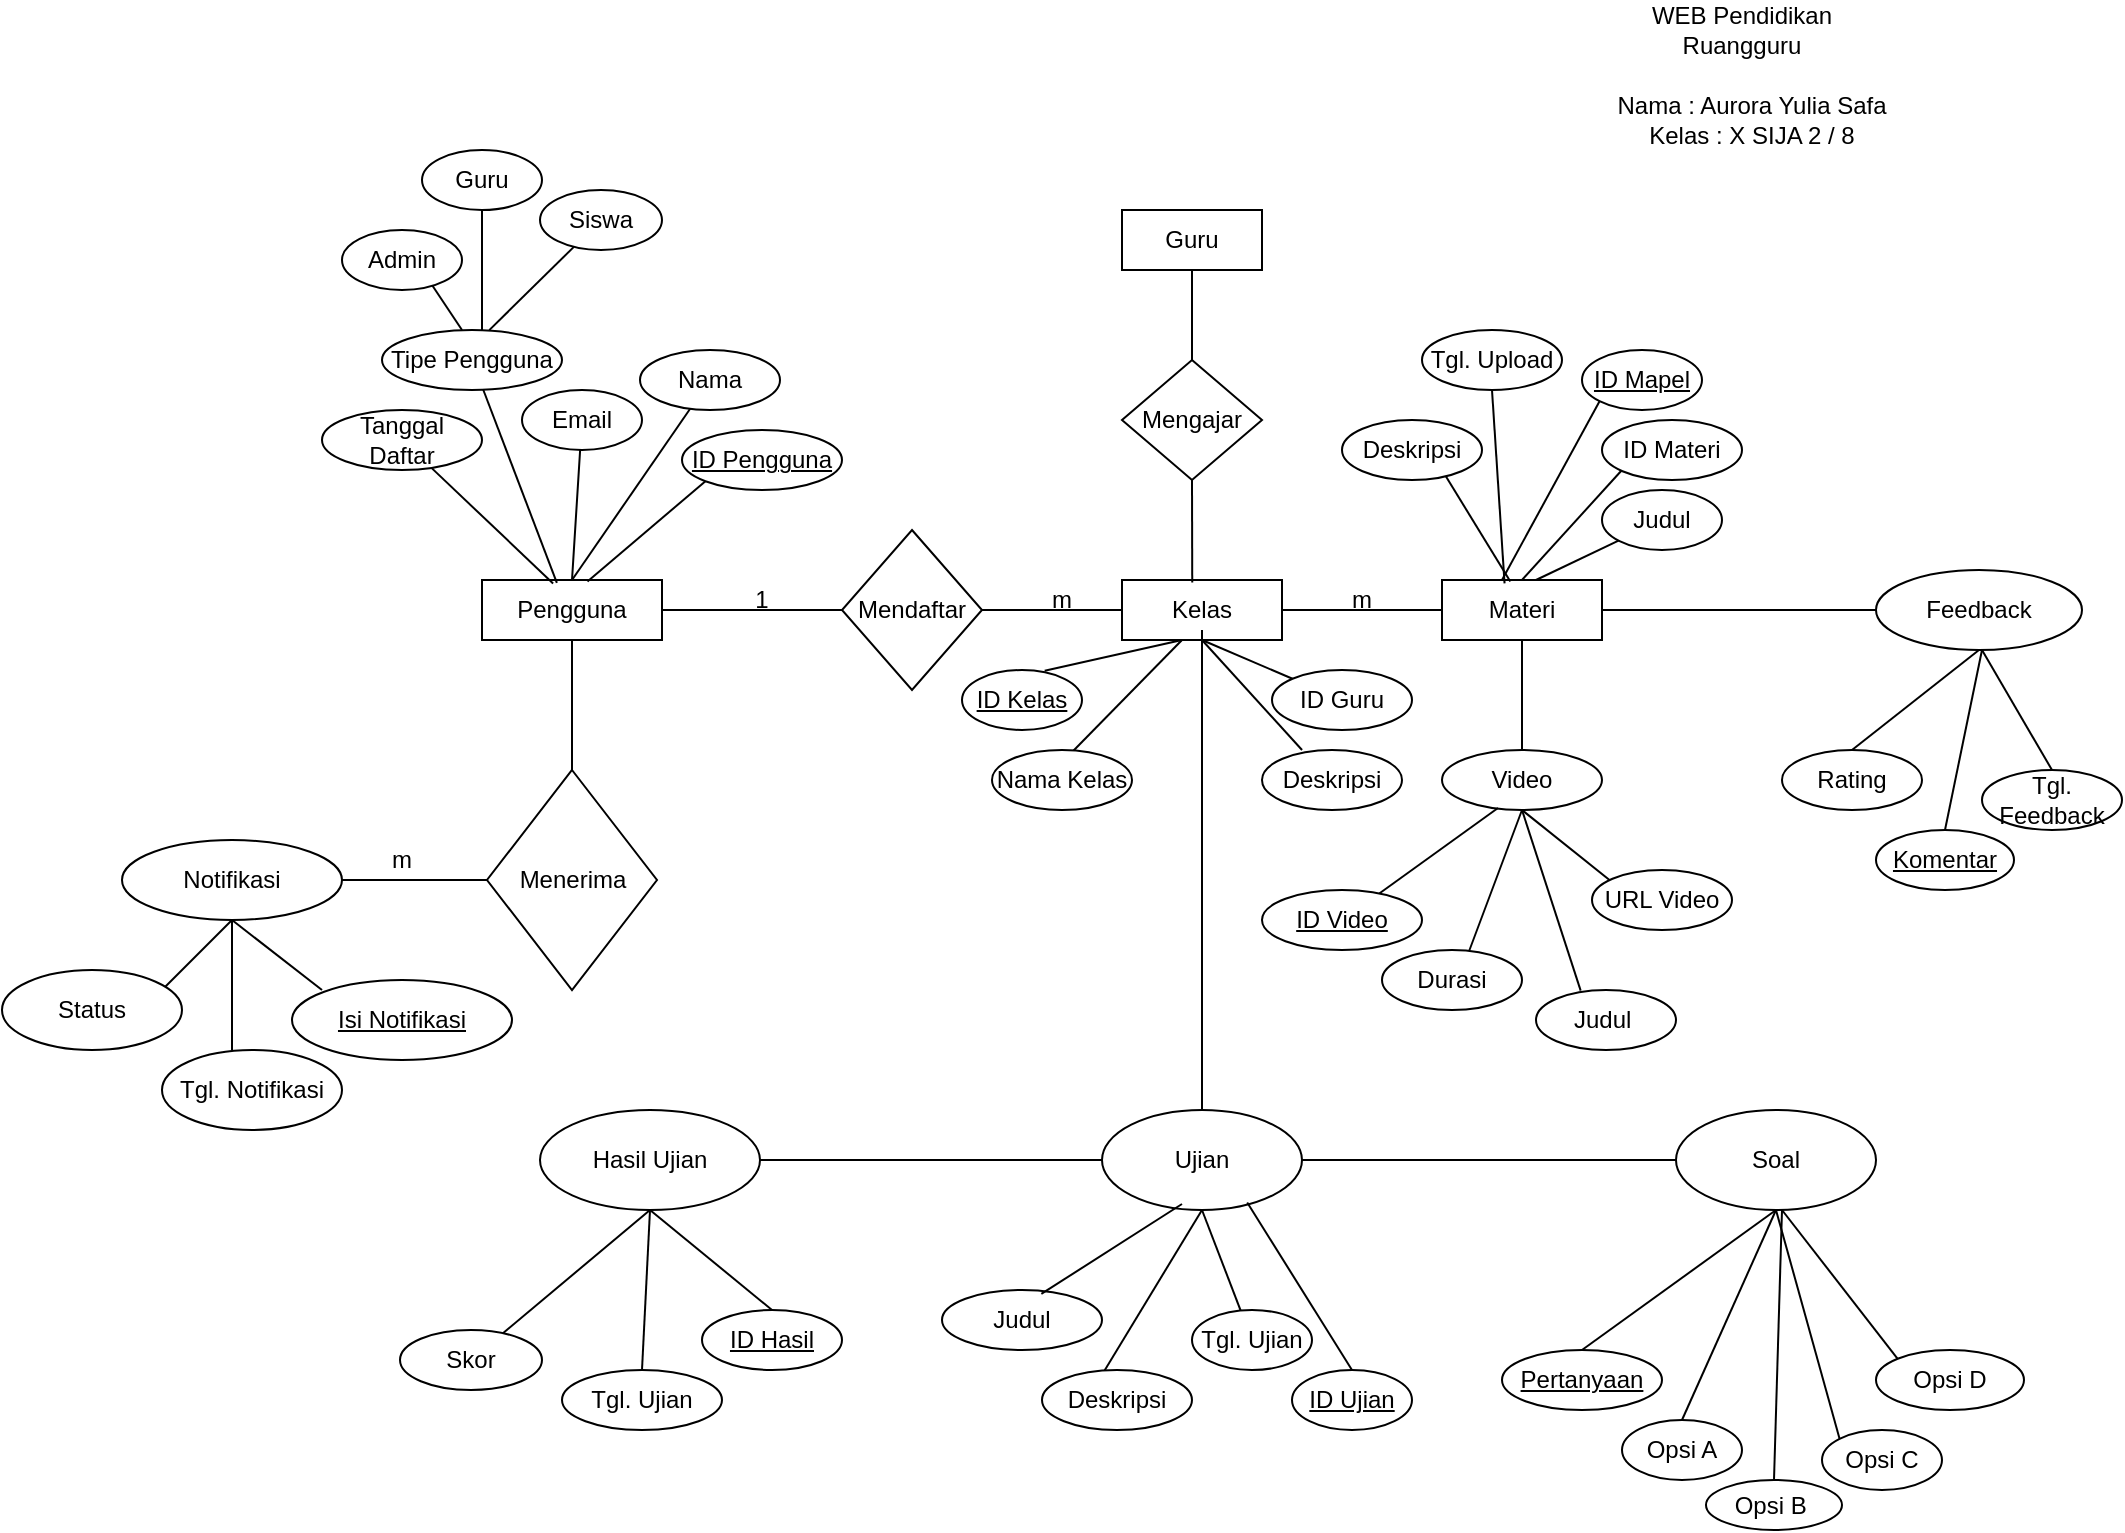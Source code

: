 <mxfile version="24.7.16">
  <diagram id="C5RBs43oDa-KdzZeNtuy" name="Page-1">
    <mxGraphModel dx="1710" dy="1927" grid="1" gridSize="10" guides="1" tooltips="1" connect="1" arrows="1" fold="1" page="1" pageScale="1" pageWidth="827" pageHeight="1169" math="0" shadow="0">
      <root>
        <mxCell id="WIyWlLk6GJQsqaUBKTNV-0" />
        <mxCell id="WIyWlLk6GJQsqaUBKTNV-1" parent="WIyWlLk6GJQsqaUBKTNV-0" />
        <mxCell id="vKs0wVmwzbP3PAjMGxUe-2" value="Pengguna" style="rounded=0;whiteSpace=wrap;html=1;" vertex="1" parent="WIyWlLk6GJQsqaUBKTNV-1">
          <mxGeometry x="300" y="135" width="90" height="30" as="geometry" />
        </mxCell>
        <mxCell id="vKs0wVmwzbP3PAjMGxUe-3" value="" style="endArrow=none;html=1;rounded=0;entryX=0;entryY=1;entryDx=0;entryDy=0;exitX=0.586;exitY=0.025;exitDx=0;exitDy=0;exitPerimeter=0;" edge="1" parent="WIyWlLk6GJQsqaUBKTNV-1" source="vKs0wVmwzbP3PAjMGxUe-2" target="vKs0wVmwzbP3PAjMGxUe-6">
          <mxGeometry width="50" height="50" relative="1" as="geometry">
            <mxPoint x="360" y="130" as="sourcePoint" />
            <mxPoint x="390" y="100" as="targetPoint" />
            <Array as="points" />
          </mxGeometry>
        </mxCell>
        <mxCell id="vKs0wVmwzbP3PAjMGxUe-4" value="" style="endArrow=none;html=1;rounded=0;exitX=0.5;exitY=0;exitDx=0;exitDy=0;" edge="1" parent="WIyWlLk6GJQsqaUBKTNV-1" source="vKs0wVmwzbP3PAjMGxUe-2" target="vKs0wVmwzbP3PAjMGxUe-5">
          <mxGeometry width="50" height="50" relative="1" as="geometry">
            <mxPoint x="350" y="130" as="sourcePoint" />
            <mxPoint x="350" y="90" as="targetPoint" />
          </mxGeometry>
        </mxCell>
        <mxCell id="vKs0wVmwzbP3PAjMGxUe-5" value="Nama" style="ellipse;whiteSpace=wrap;html=1;" vertex="1" parent="WIyWlLk6GJQsqaUBKTNV-1">
          <mxGeometry x="379" y="20" width="70" height="30" as="geometry" />
        </mxCell>
        <mxCell id="vKs0wVmwzbP3PAjMGxUe-6" value="&lt;u&gt;ID Pengguna&lt;/u&gt;" style="ellipse;whiteSpace=wrap;html=1;" vertex="1" parent="WIyWlLk6GJQsqaUBKTNV-1">
          <mxGeometry x="400" y="60" width="80" height="30" as="geometry" />
        </mxCell>
        <mxCell id="vKs0wVmwzbP3PAjMGxUe-7" value="" style="endArrow=none;html=1;rounded=0;exitX=0.5;exitY=0;exitDx=0;exitDy=0;" edge="1" parent="WIyWlLk6GJQsqaUBKTNV-1" source="vKs0wVmwzbP3PAjMGxUe-2" target="vKs0wVmwzbP3PAjMGxUe-8">
          <mxGeometry width="50" height="50" relative="1" as="geometry">
            <mxPoint x="320" y="90" as="sourcePoint" />
            <mxPoint x="340" y="130" as="targetPoint" />
          </mxGeometry>
        </mxCell>
        <mxCell id="vKs0wVmwzbP3PAjMGxUe-8" value="Email" style="ellipse;whiteSpace=wrap;html=1;" vertex="1" parent="WIyWlLk6GJQsqaUBKTNV-1">
          <mxGeometry x="320" y="40" width="60" height="30" as="geometry" />
        </mxCell>
        <mxCell id="vKs0wVmwzbP3PAjMGxUe-9" value="" style="endArrow=none;html=1;rounded=0;exitX=0.416;exitY=0.048;exitDx=0;exitDy=0;exitPerimeter=0;" edge="1" parent="WIyWlLk6GJQsqaUBKTNV-1" source="vKs0wVmwzbP3PAjMGxUe-2" target="vKs0wVmwzbP3PAjMGxUe-10">
          <mxGeometry width="50" height="50" relative="1" as="geometry">
            <mxPoint x="290" y="180" as="sourcePoint" />
            <mxPoint x="310" y="80" as="targetPoint" />
            <Array as="points" />
          </mxGeometry>
        </mxCell>
        <mxCell id="vKs0wVmwzbP3PAjMGxUe-10" value="Tipe Pengguna" style="ellipse;whiteSpace=wrap;html=1;" vertex="1" parent="WIyWlLk6GJQsqaUBKTNV-1">
          <mxGeometry x="250" y="10" width="90" height="30" as="geometry" />
        </mxCell>
        <mxCell id="vKs0wVmwzbP3PAjMGxUe-11" value="" style="endArrow=none;html=1;rounded=0;exitX=0.395;exitY=0.057;exitDx=0;exitDy=0;exitPerimeter=0;" edge="1" parent="WIyWlLk6GJQsqaUBKTNV-1" source="vKs0wVmwzbP3PAjMGxUe-2" target="vKs0wVmwzbP3PAjMGxUe-12">
          <mxGeometry width="50" height="50" relative="1" as="geometry">
            <mxPoint x="320" y="130" as="sourcePoint" />
            <mxPoint x="290" y="90" as="targetPoint" />
          </mxGeometry>
        </mxCell>
        <mxCell id="vKs0wVmwzbP3PAjMGxUe-12" value="Tanggal Daftar" style="ellipse;whiteSpace=wrap;html=1;" vertex="1" parent="WIyWlLk6GJQsqaUBKTNV-1">
          <mxGeometry x="220" y="50" width="80" height="30" as="geometry" />
        </mxCell>
        <mxCell id="vKs0wVmwzbP3PAjMGxUe-13" value="" style="endArrow=none;html=1;rounded=0;exitX=0.596;exitY=0.002;exitDx=0;exitDy=0;exitPerimeter=0;" edge="1" parent="WIyWlLk6GJQsqaUBKTNV-1" source="vKs0wVmwzbP3PAjMGxUe-10" target="vKs0wVmwzbP3PAjMGxUe-14">
          <mxGeometry width="50" height="50" relative="1" as="geometry">
            <mxPoint x="290" y="-10" as="sourcePoint" />
            <mxPoint x="330" y="-30" as="targetPoint" />
          </mxGeometry>
        </mxCell>
        <mxCell id="vKs0wVmwzbP3PAjMGxUe-14" value="Siswa" style="ellipse;whiteSpace=wrap;html=1;" vertex="1" parent="WIyWlLk6GJQsqaUBKTNV-1">
          <mxGeometry x="329" y="-60" width="61" height="30" as="geometry" />
        </mxCell>
        <mxCell id="vKs0wVmwzbP3PAjMGxUe-15" value="Guru" style="ellipse;whiteSpace=wrap;html=1;" vertex="1" parent="WIyWlLk6GJQsqaUBKTNV-1">
          <mxGeometry x="270" y="-80" width="60" height="30" as="geometry" />
        </mxCell>
        <mxCell id="vKs0wVmwzbP3PAjMGxUe-16" value="" style="endArrow=none;html=1;rounded=0;entryX=0.5;entryY=1;entryDx=0;entryDy=0;" edge="1" parent="WIyWlLk6GJQsqaUBKTNV-1" target="vKs0wVmwzbP3PAjMGxUe-15">
          <mxGeometry width="50" height="50" relative="1" as="geometry">
            <mxPoint x="300" y="10" as="sourcePoint" />
            <mxPoint x="290" y="-30" as="targetPoint" />
          </mxGeometry>
        </mxCell>
        <mxCell id="vKs0wVmwzbP3PAjMGxUe-18" value="" style="endArrow=none;html=1;rounded=0;" edge="1" parent="WIyWlLk6GJQsqaUBKTNV-1">
          <mxGeometry width="50" height="50" relative="1" as="geometry">
            <mxPoint x="290" y="10" as="sourcePoint" />
            <mxPoint x="270" y="-20" as="targetPoint" />
          </mxGeometry>
        </mxCell>
        <mxCell id="vKs0wVmwzbP3PAjMGxUe-19" value="Admin" style="ellipse;whiteSpace=wrap;html=1;" vertex="1" parent="WIyWlLk6GJQsqaUBKTNV-1">
          <mxGeometry x="230" y="-40" width="60" height="30" as="geometry" />
        </mxCell>
        <mxCell id="vKs0wVmwzbP3PAjMGxUe-20" value="" style="endArrow=none;html=1;rounded=0;" edge="1" parent="WIyWlLk6GJQsqaUBKTNV-1">
          <mxGeometry width="50" height="50" relative="1" as="geometry">
            <mxPoint x="390" y="150" as="sourcePoint" />
            <mxPoint x="480" y="150" as="targetPoint" />
          </mxGeometry>
        </mxCell>
        <mxCell id="vKs0wVmwzbP3PAjMGxUe-21" value="Mendaftar" style="rhombus;whiteSpace=wrap;html=1;" vertex="1" parent="WIyWlLk6GJQsqaUBKTNV-1">
          <mxGeometry x="480" y="110" width="70" height="80" as="geometry" />
        </mxCell>
        <mxCell id="vKs0wVmwzbP3PAjMGxUe-22" value="" style="endArrow=none;html=1;rounded=0;" edge="1" parent="WIyWlLk6GJQsqaUBKTNV-1">
          <mxGeometry width="50" height="50" relative="1" as="geometry">
            <mxPoint x="550" y="150" as="sourcePoint" />
            <mxPoint x="620" y="150" as="targetPoint" />
          </mxGeometry>
        </mxCell>
        <mxCell id="vKs0wVmwzbP3PAjMGxUe-23" value="Kelas" style="rounded=0;whiteSpace=wrap;html=1;" vertex="1" parent="WIyWlLk6GJQsqaUBKTNV-1">
          <mxGeometry x="620" y="135" width="80" height="30" as="geometry" />
        </mxCell>
        <mxCell id="vKs0wVmwzbP3PAjMGxUe-25" value="Guru" style="rounded=0;whiteSpace=wrap;html=1;" vertex="1" parent="WIyWlLk6GJQsqaUBKTNV-1">
          <mxGeometry x="620" y="-50" width="70" height="30" as="geometry" />
        </mxCell>
        <mxCell id="vKs0wVmwzbP3PAjMGxUe-27" value="Mengajar" style="rhombus;whiteSpace=wrap;html=1;" vertex="1" parent="WIyWlLk6GJQsqaUBKTNV-1">
          <mxGeometry x="620" y="25" width="70" height="60" as="geometry" />
        </mxCell>
        <mxCell id="vKs0wVmwzbP3PAjMGxUe-29" value="" style="endArrow=none;html=1;rounded=0;entryX=0.5;entryY=1;entryDx=0;entryDy=0;exitX=0.5;exitY=0;exitDx=0;exitDy=0;" edge="1" parent="WIyWlLk6GJQsqaUBKTNV-1" source="vKs0wVmwzbP3PAjMGxUe-27" target="vKs0wVmwzbP3PAjMGxUe-25">
          <mxGeometry width="50" height="50" relative="1" as="geometry">
            <mxPoint x="650" y="30" as="sourcePoint" />
            <mxPoint x="700" y="-20" as="targetPoint" />
          </mxGeometry>
        </mxCell>
        <mxCell id="vKs0wVmwzbP3PAjMGxUe-30" value="" style="endArrow=none;html=1;rounded=0;entryX=0.5;entryY=1;entryDx=0;entryDy=0;exitX=0.439;exitY=0.041;exitDx=0;exitDy=0;exitPerimeter=0;" edge="1" parent="WIyWlLk6GJQsqaUBKTNV-1" source="vKs0wVmwzbP3PAjMGxUe-23" target="vKs0wVmwzbP3PAjMGxUe-27">
          <mxGeometry width="50" height="50" relative="1" as="geometry">
            <mxPoint x="660" y="135" as="sourcePoint" />
            <mxPoint x="710" y="85" as="targetPoint" />
          </mxGeometry>
        </mxCell>
        <mxCell id="vKs0wVmwzbP3PAjMGxUe-31" value="" style="endArrow=none;html=1;rounded=0;entryX=0.689;entryY=0.011;entryDx=0;entryDy=0;entryPerimeter=0;" edge="1" parent="WIyWlLk6GJQsqaUBKTNV-1" target="vKs0wVmwzbP3PAjMGxUe-32">
          <mxGeometry width="50" height="50" relative="1" as="geometry">
            <mxPoint x="650" y="165" as="sourcePoint" />
            <mxPoint x="620" y="190" as="targetPoint" />
          </mxGeometry>
        </mxCell>
        <mxCell id="vKs0wVmwzbP3PAjMGxUe-32" value="&lt;u&gt;ID Kelas&lt;/u&gt;" style="ellipse;whiteSpace=wrap;html=1;" vertex="1" parent="WIyWlLk6GJQsqaUBKTNV-1">
          <mxGeometry x="540" y="180" width="60" height="30" as="geometry" />
        </mxCell>
        <mxCell id="vKs0wVmwzbP3PAjMGxUe-33" value="" style="endArrow=none;html=1;rounded=0;exitX=0.569;exitY=0.041;exitDx=0;exitDy=0;exitPerimeter=0;" edge="1" parent="WIyWlLk6GJQsqaUBKTNV-1" source="vKs0wVmwzbP3PAjMGxUe-34">
          <mxGeometry width="50" height="50" relative="1" as="geometry">
            <mxPoint x="630" y="210" as="sourcePoint" />
            <mxPoint x="650" y="165" as="targetPoint" />
          </mxGeometry>
        </mxCell>
        <mxCell id="vKs0wVmwzbP3PAjMGxUe-34" value="Nama Kelas" style="ellipse;whiteSpace=wrap;html=1;" vertex="1" parent="WIyWlLk6GJQsqaUBKTNV-1">
          <mxGeometry x="555" y="220" width="70" height="30" as="geometry" />
        </mxCell>
        <mxCell id="vKs0wVmwzbP3PAjMGxUe-35" value="" style="endArrow=none;html=1;rounded=0;exitX=0.286;exitY=0;exitDx=0;exitDy=0;exitPerimeter=0;" edge="1" parent="WIyWlLk6GJQsqaUBKTNV-1" source="vKs0wVmwzbP3PAjMGxUe-36">
          <mxGeometry width="50" height="50" relative="1" as="geometry">
            <mxPoint x="680" y="200" as="sourcePoint" />
            <mxPoint x="660" y="165" as="targetPoint" />
          </mxGeometry>
        </mxCell>
        <mxCell id="vKs0wVmwzbP3PAjMGxUe-36" value="Deskripsi" style="ellipse;whiteSpace=wrap;html=1;" vertex="1" parent="WIyWlLk6GJQsqaUBKTNV-1">
          <mxGeometry x="690" y="220" width="70" height="30" as="geometry" />
        </mxCell>
        <mxCell id="vKs0wVmwzbP3PAjMGxUe-37" value="" style="endArrow=none;html=1;rounded=0;exitX=0;exitY=0;exitDx=0;exitDy=0;" edge="1" parent="WIyWlLk6GJQsqaUBKTNV-1" source="vKs0wVmwzbP3PAjMGxUe-38">
          <mxGeometry width="50" height="50" relative="1" as="geometry">
            <mxPoint x="690" y="200" as="sourcePoint" />
            <mxPoint x="660" y="165" as="targetPoint" />
          </mxGeometry>
        </mxCell>
        <mxCell id="vKs0wVmwzbP3PAjMGxUe-38" value="ID Guru" style="ellipse;whiteSpace=wrap;html=1;" vertex="1" parent="WIyWlLk6GJQsqaUBKTNV-1">
          <mxGeometry x="695" y="180" width="70" height="30" as="geometry" />
        </mxCell>
        <mxCell id="vKs0wVmwzbP3PAjMGxUe-39" value="" style="endArrow=none;html=1;rounded=0;" edge="1" parent="WIyWlLk6GJQsqaUBKTNV-1">
          <mxGeometry width="50" height="50" relative="1" as="geometry">
            <mxPoint x="700" y="150" as="sourcePoint" />
            <mxPoint x="780" y="150" as="targetPoint" />
          </mxGeometry>
        </mxCell>
        <mxCell id="vKs0wVmwzbP3PAjMGxUe-40" value="Materi" style="rounded=0;whiteSpace=wrap;html=1;" vertex="1" parent="WIyWlLk6GJQsqaUBKTNV-1">
          <mxGeometry x="780" y="135" width="80" height="30" as="geometry" />
        </mxCell>
        <mxCell id="vKs0wVmwzbP3PAjMGxUe-41" value="" style="endArrow=none;html=1;rounded=0;" edge="1" parent="WIyWlLk6GJQsqaUBKTNV-1" target="vKs0wVmwzbP3PAjMGxUe-42">
          <mxGeometry width="50" height="50" relative="1" as="geometry">
            <mxPoint x="827" y="135" as="sourcePoint" />
            <mxPoint x="860" y="110" as="targetPoint" />
          </mxGeometry>
        </mxCell>
        <mxCell id="vKs0wVmwzbP3PAjMGxUe-42" value="Judul" style="ellipse;whiteSpace=wrap;html=1;" vertex="1" parent="WIyWlLk6GJQsqaUBKTNV-1">
          <mxGeometry x="860" y="90" width="60" height="30" as="geometry" />
        </mxCell>
        <mxCell id="vKs0wVmwzbP3PAjMGxUe-43" value="" style="endArrow=none;html=1;rounded=0;exitX=0.5;exitY=0;exitDx=0;exitDy=0;" edge="1" parent="WIyWlLk6GJQsqaUBKTNV-1" source="vKs0wVmwzbP3PAjMGxUe-40">
          <mxGeometry width="50" height="50" relative="1" as="geometry">
            <mxPoint x="830" y="130" as="sourcePoint" />
            <mxPoint x="870" y="80" as="targetPoint" />
            <Array as="points">
              <mxPoint x="870" y="80" />
            </Array>
          </mxGeometry>
        </mxCell>
        <mxCell id="vKs0wVmwzbP3PAjMGxUe-44" value="ID Materi" style="ellipse;whiteSpace=wrap;html=1;" vertex="1" parent="WIyWlLk6GJQsqaUBKTNV-1">
          <mxGeometry x="860" y="55" width="70" height="30" as="geometry" />
        </mxCell>
        <mxCell id="vKs0wVmwzbP3PAjMGxUe-45" value="" style="endArrow=none;html=1;rounded=0;entryX=0;entryY=1;entryDx=0;entryDy=0;" edge="1" parent="WIyWlLk6GJQsqaUBKTNV-1" target="vKs0wVmwzbP3PAjMGxUe-46">
          <mxGeometry width="50" height="50" relative="1" as="geometry">
            <mxPoint x="810" y="135" as="sourcePoint" />
            <mxPoint x="850" y="50" as="targetPoint" />
          </mxGeometry>
        </mxCell>
        <mxCell id="vKs0wVmwzbP3PAjMGxUe-46" value="&lt;u&gt;ID Mapel&lt;/u&gt;" style="ellipse;whiteSpace=wrap;html=1;" vertex="1" parent="WIyWlLk6GJQsqaUBKTNV-1">
          <mxGeometry x="850" y="20" width="60" height="30" as="geometry" />
        </mxCell>
        <mxCell id="vKs0wVmwzbP3PAjMGxUe-47" value="" style="endArrow=none;html=1;rounded=0;exitX=0.391;exitY=0.057;exitDx=0;exitDy=0;exitPerimeter=0;entryX=0.5;entryY=1;entryDx=0;entryDy=0;" edge="1" parent="WIyWlLk6GJQsqaUBKTNV-1" source="vKs0wVmwzbP3PAjMGxUe-40" target="vKs0wVmwzbP3PAjMGxUe-48">
          <mxGeometry width="50" height="50" relative="1" as="geometry">
            <mxPoint x="810" y="130" as="sourcePoint" />
            <mxPoint x="810" y="40" as="targetPoint" />
          </mxGeometry>
        </mxCell>
        <mxCell id="vKs0wVmwzbP3PAjMGxUe-48" value="Tgl. Upload" style="ellipse;whiteSpace=wrap;html=1;" vertex="1" parent="WIyWlLk6GJQsqaUBKTNV-1">
          <mxGeometry x="770" y="10" width="70" height="30" as="geometry" />
        </mxCell>
        <mxCell id="vKs0wVmwzbP3PAjMGxUe-49" value="" style="endArrow=none;html=1;rounded=0;entryX=0.427;entryY=0.025;entryDx=0;entryDy=0;entryPerimeter=0;" edge="1" parent="WIyWlLk6GJQsqaUBKTNV-1" target="vKs0wVmwzbP3PAjMGxUe-40">
          <mxGeometry width="50" height="50" relative="1" as="geometry">
            <mxPoint x="780" y="80" as="sourcePoint" />
            <mxPoint x="810" y="130" as="targetPoint" />
          </mxGeometry>
        </mxCell>
        <mxCell id="vKs0wVmwzbP3PAjMGxUe-50" value="Deskripsi" style="ellipse;whiteSpace=wrap;html=1;" vertex="1" parent="WIyWlLk6GJQsqaUBKTNV-1">
          <mxGeometry x="730" y="55" width="70" height="30" as="geometry" />
        </mxCell>
        <mxCell id="vKs0wVmwzbP3PAjMGxUe-53" value="m" style="text;html=1;align=center;verticalAlign=middle;whiteSpace=wrap;rounded=0;" vertex="1" parent="WIyWlLk6GJQsqaUBKTNV-1">
          <mxGeometry x="560" y="130" width="60" height="30" as="geometry" />
        </mxCell>
        <mxCell id="vKs0wVmwzbP3PAjMGxUe-54" value="1" style="text;html=1;align=center;verticalAlign=middle;whiteSpace=wrap;rounded=0;" vertex="1" parent="WIyWlLk6GJQsqaUBKTNV-1">
          <mxGeometry x="410" y="130" width="60" height="30" as="geometry" />
        </mxCell>
        <mxCell id="vKs0wVmwzbP3PAjMGxUe-55" value="m" style="text;html=1;align=center;verticalAlign=middle;whiteSpace=wrap;rounded=0;" vertex="1" parent="WIyWlLk6GJQsqaUBKTNV-1">
          <mxGeometry x="710" y="130" width="60" height="30" as="geometry" />
        </mxCell>
        <mxCell id="vKs0wVmwzbP3PAjMGxUe-56" value="" style="endArrow=none;html=1;rounded=0;" edge="1" parent="WIyWlLk6GJQsqaUBKTNV-1" target="vKs0wVmwzbP3PAjMGxUe-57">
          <mxGeometry width="50" height="50" relative="1" as="geometry">
            <mxPoint x="820" y="165" as="sourcePoint" />
            <mxPoint x="820" y="260" as="targetPoint" />
          </mxGeometry>
        </mxCell>
        <mxCell id="vKs0wVmwzbP3PAjMGxUe-57" value="Video" style="ellipse;whiteSpace=wrap;html=1;" vertex="1" parent="WIyWlLk6GJQsqaUBKTNV-1">
          <mxGeometry x="780" y="220" width="80" height="30" as="geometry" />
        </mxCell>
        <mxCell id="vKs0wVmwzbP3PAjMGxUe-58" value="" style="endArrow=none;html=1;rounded=0;exitX=0.35;exitY=0.967;exitDx=0;exitDy=0;exitPerimeter=0;" edge="1" parent="WIyWlLk6GJQsqaUBKTNV-1" source="vKs0wVmwzbP3PAjMGxUe-57" target="vKs0wVmwzbP3PAjMGxUe-59">
          <mxGeometry width="50" height="50" relative="1" as="geometry">
            <mxPoint x="770" y="290" as="sourcePoint" />
            <mxPoint x="820" y="250" as="targetPoint" />
          </mxGeometry>
        </mxCell>
        <mxCell id="vKs0wVmwzbP3PAjMGxUe-59" value="&lt;u&gt;ID Video&lt;/u&gt;" style="ellipse;whiteSpace=wrap;html=1;" vertex="1" parent="WIyWlLk6GJQsqaUBKTNV-1">
          <mxGeometry x="690" y="290" width="80" height="30" as="geometry" />
        </mxCell>
        <mxCell id="vKs0wVmwzbP3PAjMGxUe-60" value="" style="endArrow=none;html=1;rounded=0;entryX=0.5;entryY=1;entryDx=0;entryDy=0;" edge="1" parent="WIyWlLk6GJQsqaUBKTNV-1" target="vKs0wVmwzbP3PAjMGxUe-57">
          <mxGeometry width="50" height="50" relative="1" as="geometry">
            <mxPoint x="790" y="330" as="sourcePoint" />
            <mxPoint x="840" y="280" as="targetPoint" />
          </mxGeometry>
        </mxCell>
        <mxCell id="vKs0wVmwzbP3PAjMGxUe-61" value="Durasi" style="ellipse;whiteSpace=wrap;html=1;" vertex="1" parent="WIyWlLk6GJQsqaUBKTNV-1">
          <mxGeometry x="750" y="320" width="70" height="30" as="geometry" />
        </mxCell>
        <mxCell id="vKs0wVmwzbP3PAjMGxUe-62" value="" style="endArrow=none;html=1;rounded=0;entryX=0.319;entryY=0.011;entryDx=0;entryDy=0;entryPerimeter=0;" edge="1" parent="WIyWlLk6GJQsqaUBKTNV-1" target="vKs0wVmwzbP3PAjMGxUe-63">
          <mxGeometry width="50" height="50" relative="1" as="geometry">
            <mxPoint x="820" y="250" as="sourcePoint" />
            <mxPoint x="840" y="310" as="targetPoint" />
          </mxGeometry>
        </mxCell>
        <mxCell id="vKs0wVmwzbP3PAjMGxUe-63" value="Judul&amp;nbsp;" style="ellipse;whiteSpace=wrap;html=1;" vertex="1" parent="WIyWlLk6GJQsqaUBKTNV-1">
          <mxGeometry x="827" y="340" width="70" height="30" as="geometry" />
        </mxCell>
        <mxCell id="vKs0wVmwzbP3PAjMGxUe-64" value="" style="endArrow=none;html=1;rounded=0;" edge="1" parent="WIyWlLk6GJQsqaUBKTNV-1">
          <mxGeometry width="50" height="50" relative="1" as="geometry">
            <mxPoint x="820" y="250" as="sourcePoint" />
            <mxPoint x="870" y="290" as="targetPoint" />
          </mxGeometry>
        </mxCell>
        <mxCell id="vKs0wVmwzbP3PAjMGxUe-65" value="URL Video" style="ellipse;whiteSpace=wrap;html=1;" vertex="1" parent="WIyWlLk6GJQsqaUBKTNV-1">
          <mxGeometry x="855" y="280" width="70" height="30" as="geometry" />
        </mxCell>
        <mxCell id="vKs0wVmwzbP3PAjMGxUe-66" value="" style="endArrow=none;html=1;rounded=0;exitX=0.5;exitY=0;exitDx=0;exitDy=0;" edge="1" parent="WIyWlLk6GJQsqaUBKTNV-1" source="vKs0wVmwzbP3PAjMGxUe-68">
          <mxGeometry width="50" height="50" relative="1" as="geometry">
            <mxPoint x="650" y="391" as="sourcePoint" />
            <mxPoint x="660" y="160" as="targetPoint" />
          </mxGeometry>
        </mxCell>
        <mxCell id="vKs0wVmwzbP3PAjMGxUe-68" value="Ujian" style="ellipse;whiteSpace=wrap;html=1;" vertex="1" parent="WIyWlLk6GJQsqaUBKTNV-1">
          <mxGeometry x="610" y="400" width="100" height="50" as="geometry" />
        </mxCell>
        <mxCell id="vKs0wVmwzbP3PAjMGxUe-70" value="Judul" style="ellipse;whiteSpace=wrap;html=1;" vertex="1" parent="WIyWlLk6GJQsqaUBKTNV-1">
          <mxGeometry x="530" y="490" width="80" height="30" as="geometry" />
        </mxCell>
        <mxCell id="vKs0wVmwzbP3PAjMGxUe-71" value="" style="endArrow=none;html=1;rounded=0;exitX=0.5;exitY=1;exitDx=0;exitDy=0;entryX=0.4;entryY=0.078;entryDx=0;entryDy=0;entryPerimeter=0;" edge="1" parent="WIyWlLk6GJQsqaUBKTNV-1" source="vKs0wVmwzbP3PAjMGxUe-68" target="vKs0wVmwzbP3PAjMGxUe-72">
          <mxGeometry width="50" height="50" relative="1" as="geometry">
            <mxPoint x="610" y="460" as="sourcePoint" />
            <mxPoint x="650" y="410" as="targetPoint" />
          </mxGeometry>
        </mxCell>
        <mxCell id="vKs0wVmwzbP3PAjMGxUe-72" value="Deskripsi" style="ellipse;whiteSpace=wrap;html=1;" vertex="1" parent="WIyWlLk6GJQsqaUBKTNV-1">
          <mxGeometry x="580" y="530" width="75" height="30" as="geometry" />
        </mxCell>
        <mxCell id="vKs0wVmwzbP3PAjMGxUe-73" value="" style="endArrow=none;html=1;rounded=0;exitX=0.5;exitY=1;exitDx=0;exitDy=0;" edge="1" parent="WIyWlLk6GJQsqaUBKTNV-1" source="vKs0wVmwzbP3PAjMGxUe-68" target="vKs0wVmwzbP3PAjMGxUe-74">
          <mxGeometry width="50" height="50" relative="1" as="geometry">
            <mxPoint x="680" y="460" as="sourcePoint" />
            <mxPoint x="660" y="410" as="targetPoint" />
          </mxGeometry>
        </mxCell>
        <mxCell id="vKs0wVmwzbP3PAjMGxUe-74" value="Tgl. Ujian" style="ellipse;whiteSpace=wrap;html=1;" vertex="1" parent="WIyWlLk6GJQsqaUBKTNV-1">
          <mxGeometry x="655" y="500" width="60" height="30" as="geometry" />
        </mxCell>
        <mxCell id="vKs0wVmwzbP3PAjMGxUe-75" value="" style="endArrow=none;html=1;rounded=0;entryX=0.5;entryY=0;entryDx=0;entryDy=0;exitX=0.726;exitY=0.925;exitDx=0;exitDy=0;exitPerimeter=0;" edge="1" parent="WIyWlLk6GJQsqaUBKTNV-1" source="vKs0wVmwzbP3PAjMGxUe-68" target="vKs0wVmwzbP3PAjMGxUe-76">
          <mxGeometry width="50" height="50" relative="1" as="geometry">
            <mxPoint x="690" y="420" as="sourcePoint" />
            <mxPoint x="720" y="430" as="targetPoint" />
            <Array as="points" />
          </mxGeometry>
        </mxCell>
        <mxCell id="vKs0wVmwzbP3PAjMGxUe-76" value="&lt;u&gt;ID Ujian&lt;/u&gt;" style="ellipse;whiteSpace=wrap;html=1;" vertex="1" parent="WIyWlLk6GJQsqaUBKTNV-1">
          <mxGeometry x="705" y="530" width="60" height="30" as="geometry" />
        </mxCell>
        <mxCell id="vKs0wVmwzbP3PAjMGxUe-80" value="" style="endArrow=none;html=1;rounded=0;entryX=0.621;entryY=0.065;entryDx=0;entryDy=0;entryPerimeter=0;" edge="1" parent="WIyWlLk6GJQsqaUBKTNV-1" target="vKs0wVmwzbP3PAjMGxUe-70">
          <mxGeometry width="50" height="50" relative="1" as="geometry">
            <mxPoint x="650" y="447" as="sourcePoint" />
            <mxPoint x="680" y="330" as="targetPoint" />
          </mxGeometry>
        </mxCell>
        <mxCell id="vKs0wVmwzbP3PAjMGxUe-81" value="" style="endArrow=none;html=1;rounded=0;exitX=1;exitY=0.5;exitDx=0;exitDy=0;" edge="1" parent="WIyWlLk6GJQsqaUBKTNV-1" source="vKs0wVmwzbP3PAjMGxUe-68">
          <mxGeometry width="50" height="50" relative="1" as="geometry">
            <mxPoint x="850" y="380" as="sourcePoint" />
            <mxPoint x="900" y="425" as="targetPoint" />
          </mxGeometry>
        </mxCell>
        <mxCell id="vKs0wVmwzbP3PAjMGxUe-82" value="Soal" style="ellipse;whiteSpace=wrap;html=1;" vertex="1" parent="WIyWlLk6GJQsqaUBKTNV-1">
          <mxGeometry x="897" y="400" width="100" height="50" as="geometry" />
        </mxCell>
        <mxCell id="vKs0wVmwzbP3PAjMGxUe-83" value="&lt;u&gt;Pertanyaan&lt;/u&gt;" style="ellipse;whiteSpace=wrap;html=1;" vertex="1" parent="WIyWlLk6GJQsqaUBKTNV-1">
          <mxGeometry x="810" y="520" width="80" height="30" as="geometry" />
        </mxCell>
        <mxCell id="vKs0wVmwzbP3PAjMGxUe-84" value="Opsi A" style="ellipse;whiteSpace=wrap;html=1;" vertex="1" parent="WIyWlLk6GJQsqaUBKTNV-1">
          <mxGeometry x="870" y="555" width="60" height="30" as="geometry" />
        </mxCell>
        <mxCell id="vKs0wVmwzbP3PAjMGxUe-85" value="Opsi B&amp;nbsp;" style="ellipse;whiteSpace=wrap;html=1;" vertex="1" parent="WIyWlLk6GJQsqaUBKTNV-1">
          <mxGeometry x="912" y="585" width="68" height="25" as="geometry" />
        </mxCell>
        <mxCell id="vKs0wVmwzbP3PAjMGxUe-86" value="Opsi C" style="ellipse;whiteSpace=wrap;html=1;" vertex="1" parent="WIyWlLk6GJQsqaUBKTNV-1">
          <mxGeometry x="970" y="560" width="60" height="30" as="geometry" />
        </mxCell>
        <mxCell id="vKs0wVmwzbP3PAjMGxUe-87" value="Opsi D" style="ellipse;whiteSpace=wrap;html=1;" vertex="1" parent="WIyWlLk6GJQsqaUBKTNV-1">
          <mxGeometry x="997" y="520" width="74" height="30" as="geometry" />
        </mxCell>
        <mxCell id="vKs0wVmwzbP3PAjMGxUe-88" value="" style="endArrow=none;html=1;rounded=0;exitX=0.5;exitY=1;exitDx=0;exitDy=0;entryX=0.5;entryY=0;entryDx=0;entryDy=0;" edge="1" parent="WIyWlLk6GJQsqaUBKTNV-1" source="vKs0wVmwzbP3PAjMGxUe-82" target="vKs0wVmwzbP3PAjMGxUe-83">
          <mxGeometry width="50" height="50" relative="1" as="geometry">
            <mxPoint x="770" y="300" as="sourcePoint" />
            <mxPoint x="820" y="250" as="targetPoint" />
          </mxGeometry>
        </mxCell>
        <mxCell id="vKs0wVmwzbP3PAjMGxUe-89" value="" style="endArrow=none;html=1;rounded=0;exitX=0.5;exitY=1;exitDx=0;exitDy=0;entryX=0.5;entryY=0;entryDx=0;entryDy=0;" edge="1" parent="WIyWlLk6GJQsqaUBKTNV-1" source="vKs0wVmwzbP3PAjMGxUe-82" target="vKs0wVmwzbP3PAjMGxUe-84">
          <mxGeometry width="50" height="50" relative="1" as="geometry">
            <mxPoint x="770" y="300" as="sourcePoint" />
            <mxPoint x="820" y="250" as="targetPoint" />
          </mxGeometry>
        </mxCell>
        <mxCell id="vKs0wVmwzbP3PAjMGxUe-90" value="" style="endArrow=none;html=1;rounded=0;entryX=0.5;entryY=0;entryDx=0;entryDy=0;" edge="1" parent="WIyWlLk6GJQsqaUBKTNV-1" target="vKs0wVmwzbP3PAjMGxUe-85">
          <mxGeometry width="50" height="50" relative="1" as="geometry">
            <mxPoint x="950" y="450" as="sourcePoint" />
            <mxPoint x="820" y="290" as="targetPoint" />
          </mxGeometry>
        </mxCell>
        <mxCell id="vKs0wVmwzbP3PAjMGxUe-91" value="" style="endArrow=none;html=1;rounded=0;exitX=0.5;exitY=1;exitDx=0;exitDy=0;entryX=0;entryY=0;entryDx=0;entryDy=0;" edge="1" parent="WIyWlLk6GJQsqaUBKTNV-1" source="vKs0wVmwzbP3PAjMGxUe-82" target="vKs0wVmwzbP3PAjMGxUe-86">
          <mxGeometry width="50" height="50" relative="1" as="geometry">
            <mxPoint x="770" y="340" as="sourcePoint" />
            <mxPoint x="820" y="290" as="targetPoint" />
          </mxGeometry>
        </mxCell>
        <mxCell id="vKs0wVmwzbP3PAjMGxUe-92" value="" style="endArrow=none;html=1;rounded=0;entryX=0;entryY=0;entryDx=0;entryDy=0;" edge="1" parent="WIyWlLk6GJQsqaUBKTNV-1" target="vKs0wVmwzbP3PAjMGxUe-87">
          <mxGeometry width="50" height="50" relative="1" as="geometry">
            <mxPoint x="950" y="450" as="sourcePoint" />
            <mxPoint x="820" y="290" as="targetPoint" />
          </mxGeometry>
        </mxCell>
        <mxCell id="vKs0wVmwzbP3PAjMGxUe-94" value="" style="endArrow=none;html=1;rounded=0;entryX=0;entryY=0.5;entryDx=0;entryDy=0;" edge="1" parent="WIyWlLk6GJQsqaUBKTNV-1" source="vKs0wVmwzbP3PAjMGxUe-95" target="vKs0wVmwzbP3PAjMGxUe-68">
          <mxGeometry width="50" height="50" relative="1" as="geometry">
            <mxPoint x="370" y="425" as="sourcePoint" />
            <mxPoint x="600" y="320" as="targetPoint" />
          </mxGeometry>
        </mxCell>
        <mxCell id="vKs0wVmwzbP3PAjMGxUe-96" value="" style="endArrow=none;html=1;rounded=0;entryX=0;entryY=0.5;entryDx=0;entryDy=0;" edge="1" parent="WIyWlLk6GJQsqaUBKTNV-1" target="vKs0wVmwzbP3PAjMGxUe-95">
          <mxGeometry width="50" height="50" relative="1" as="geometry">
            <mxPoint x="370" y="425" as="sourcePoint" />
            <mxPoint x="610" y="425" as="targetPoint" />
          </mxGeometry>
        </mxCell>
        <mxCell id="vKs0wVmwzbP3PAjMGxUe-95" value="Hasil Ujian" style="ellipse;whiteSpace=wrap;html=1;" vertex="1" parent="WIyWlLk6GJQsqaUBKTNV-1">
          <mxGeometry x="329" y="400" width="110" height="50" as="geometry" />
        </mxCell>
        <mxCell id="vKs0wVmwzbP3PAjMGxUe-97" value="" style="endArrow=none;html=1;rounded=0;exitX=0.5;exitY=1;exitDx=0;exitDy=0;" edge="1" parent="WIyWlLk6GJQsqaUBKTNV-1" source="vKs0wVmwzbP3PAjMGxUe-95" target="vKs0wVmwzbP3PAjMGxUe-98">
          <mxGeometry width="50" height="50" relative="1" as="geometry">
            <mxPoint x="550" y="370" as="sourcePoint" />
            <mxPoint x="600" y="320" as="targetPoint" />
            <Array as="points" />
          </mxGeometry>
        </mxCell>
        <mxCell id="vKs0wVmwzbP3PAjMGxUe-98" value="Skor" style="ellipse;whiteSpace=wrap;html=1;" vertex="1" parent="WIyWlLk6GJQsqaUBKTNV-1">
          <mxGeometry x="259" y="510" width="71" height="30" as="geometry" />
        </mxCell>
        <mxCell id="vKs0wVmwzbP3PAjMGxUe-99" value="Tgl. Ujian" style="ellipse;whiteSpace=wrap;html=1;" vertex="1" parent="WIyWlLk6GJQsqaUBKTNV-1">
          <mxGeometry x="340" y="530" width="80" height="30" as="geometry" />
        </mxCell>
        <mxCell id="vKs0wVmwzbP3PAjMGxUe-100" value="&lt;u&gt;ID Hasil&lt;/u&gt;" style="ellipse;whiteSpace=wrap;html=1;" vertex="1" parent="WIyWlLk6GJQsqaUBKTNV-1">
          <mxGeometry x="410" y="500" width="70" height="30" as="geometry" />
        </mxCell>
        <mxCell id="vKs0wVmwzbP3PAjMGxUe-102" value="" style="endArrow=none;html=1;rounded=0;exitX=0.5;exitY=0;exitDx=0;exitDy=0;entryX=0.5;entryY=1;entryDx=0;entryDy=0;" edge="1" parent="WIyWlLk6GJQsqaUBKTNV-1" source="vKs0wVmwzbP3PAjMGxUe-99" target="vKs0wVmwzbP3PAjMGxUe-95">
          <mxGeometry width="50" height="50" relative="1" as="geometry">
            <mxPoint x="550" y="370" as="sourcePoint" />
            <mxPoint x="600" y="320" as="targetPoint" />
          </mxGeometry>
        </mxCell>
        <mxCell id="vKs0wVmwzbP3PAjMGxUe-103" value="" style="endArrow=none;html=1;rounded=0;exitX=0.5;exitY=1;exitDx=0;exitDy=0;entryX=0.5;entryY=0;entryDx=0;entryDy=0;" edge="1" parent="WIyWlLk6GJQsqaUBKTNV-1" source="vKs0wVmwzbP3PAjMGxUe-95" target="vKs0wVmwzbP3PAjMGxUe-100">
          <mxGeometry width="50" height="50" relative="1" as="geometry">
            <mxPoint x="550" y="370" as="sourcePoint" />
            <mxPoint x="600" y="320" as="targetPoint" />
          </mxGeometry>
        </mxCell>
        <mxCell id="vKs0wVmwzbP3PAjMGxUe-104" value="" style="endArrow=none;html=1;rounded=0;exitX=1;exitY=0.5;exitDx=0;exitDy=0;" edge="1" parent="WIyWlLk6GJQsqaUBKTNV-1" source="vKs0wVmwzbP3PAjMGxUe-40">
          <mxGeometry width="50" height="50" relative="1" as="geometry">
            <mxPoint x="580" y="270" as="sourcePoint" />
            <mxPoint x="1000" y="150" as="targetPoint" />
          </mxGeometry>
        </mxCell>
        <mxCell id="vKs0wVmwzbP3PAjMGxUe-106" value="Feedback" style="ellipse;whiteSpace=wrap;html=1;" vertex="1" parent="WIyWlLk6GJQsqaUBKTNV-1">
          <mxGeometry x="997" y="130" width="103" height="40" as="geometry" />
        </mxCell>
        <mxCell id="vKs0wVmwzbP3PAjMGxUe-107" value="Rating" style="ellipse;whiteSpace=wrap;html=1;" vertex="1" parent="WIyWlLk6GJQsqaUBKTNV-1">
          <mxGeometry x="950" y="220" width="70" height="30" as="geometry" />
        </mxCell>
        <mxCell id="vKs0wVmwzbP3PAjMGxUe-108" value="&lt;u&gt;Komentar&lt;/u&gt;" style="ellipse;whiteSpace=wrap;html=1;" vertex="1" parent="WIyWlLk6GJQsqaUBKTNV-1">
          <mxGeometry x="997" y="260" width="69" height="30" as="geometry" />
        </mxCell>
        <mxCell id="vKs0wVmwzbP3PAjMGxUe-109" value="Tgl. Feedback" style="ellipse;whiteSpace=wrap;html=1;" vertex="1" parent="WIyWlLk6GJQsqaUBKTNV-1">
          <mxGeometry x="1050" y="230" width="70" height="30" as="geometry" />
        </mxCell>
        <mxCell id="vKs0wVmwzbP3PAjMGxUe-111" value="" style="endArrow=none;html=1;rounded=0;exitX=0.5;exitY=1;exitDx=0;exitDy=0;entryX=0.5;entryY=0;entryDx=0;entryDy=0;" edge="1" parent="WIyWlLk6GJQsqaUBKTNV-1" source="vKs0wVmwzbP3PAjMGxUe-106" target="vKs0wVmwzbP3PAjMGxUe-107">
          <mxGeometry width="50" height="50" relative="1" as="geometry">
            <mxPoint x="580" y="270" as="sourcePoint" />
            <mxPoint x="630" y="220" as="targetPoint" />
          </mxGeometry>
        </mxCell>
        <mxCell id="vKs0wVmwzbP3PAjMGxUe-112" value="" style="endArrow=none;html=1;rounded=0;entryX=0.5;entryY=0;entryDx=0;entryDy=0;" edge="1" parent="WIyWlLk6GJQsqaUBKTNV-1" target="vKs0wVmwzbP3PAjMGxUe-108">
          <mxGeometry width="50" height="50" relative="1" as="geometry">
            <mxPoint x="1050" y="170" as="sourcePoint" />
            <mxPoint x="630" y="220" as="targetPoint" />
          </mxGeometry>
        </mxCell>
        <mxCell id="vKs0wVmwzbP3PAjMGxUe-113" value="" style="endArrow=none;html=1;rounded=0;entryX=0.5;entryY=0;entryDx=0;entryDy=0;" edge="1" parent="WIyWlLk6GJQsqaUBKTNV-1" target="vKs0wVmwzbP3PAjMGxUe-109">
          <mxGeometry width="50" height="50" relative="1" as="geometry">
            <mxPoint x="1050" y="170" as="sourcePoint" />
            <mxPoint x="630" y="220" as="targetPoint" />
          </mxGeometry>
        </mxCell>
        <mxCell id="vKs0wVmwzbP3PAjMGxUe-114" value="" style="endArrow=none;html=1;rounded=0;exitX=0.5;exitY=1;exitDx=0;exitDy=0;" edge="1" parent="WIyWlLk6GJQsqaUBKTNV-1" source="vKs0wVmwzbP3PAjMGxUe-2">
          <mxGeometry width="50" height="50" relative="1" as="geometry">
            <mxPoint x="580" y="270" as="sourcePoint" />
            <mxPoint x="345" y="230" as="targetPoint" />
          </mxGeometry>
        </mxCell>
        <mxCell id="vKs0wVmwzbP3PAjMGxUe-115" value="Menerima" style="rhombus;whiteSpace=wrap;html=1;" vertex="1" parent="WIyWlLk6GJQsqaUBKTNV-1">
          <mxGeometry x="302.5" y="230" width="85" height="110" as="geometry" />
        </mxCell>
        <mxCell id="vKs0wVmwzbP3PAjMGxUe-117" value="Notifikasi" style="ellipse;whiteSpace=wrap;html=1;" vertex="1" parent="WIyWlLk6GJQsqaUBKTNV-1">
          <mxGeometry x="120" y="265" width="110" height="40" as="geometry" />
        </mxCell>
        <mxCell id="vKs0wVmwzbP3PAjMGxUe-118" value="" style="endArrow=none;html=1;rounded=0;exitX=0.5;exitY=1;exitDx=0;exitDy=0;" edge="1" parent="WIyWlLk6GJQsqaUBKTNV-1" source="vKs0wVmwzbP3PAjMGxUe-117">
          <mxGeometry width="50" height="50" relative="1" as="geometry">
            <mxPoint x="340" y="270" as="sourcePoint" />
            <mxPoint x="220" y="340" as="targetPoint" />
          </mxGeometry>
        </mxCell>
        <mxCell id="vKs0wVmwzbP3PAjMGxUe-119" value="&lt;u&gt;Isi Notifikasi&lt;/u&gt;" style="ellipse;whiteSpace=wrap;html=1;" vertex="1" parent="WIyWlLk6GJQsqaUBKTNV-1">
          <mxGeometry x="205" y="335" width="110" height="40" as="geometry" />
        </mxCell>
        <mxCell id="vKs0wVmwzbP3PAjMGxUe-120" value="" style="endArrow=none;html=1;rounded=0;entryX=0.5;entryY=1;entryDx=0;entryDy=0;" edge="1" parent="WIyWlLk6GJQsqaUBKTNV-1" target="vKs0wVmwzbP3PAjMGxUe-117">
          <mxGeometry width="50" height="50" relative="1" as="geometry">
            <mxPoint x="175" y="370" as="sourcePoint" />
            <mxPoint x="170" y="300" as="targetPoint" />
          </mxGeometry>
        </mxCell>
        <mxCell id="vKs0wVmwzbP3PAjMGxUe-121" value="Tgl. Notifikasi" style="ellipse;whiteSpace=wrap;html=1;" vertex="1" parent="WIyWlLk6GJQsqaUBKTNV-1">
          <mxGeometry x="140" y="370" width="90" height="40" as="geometry" />
        </mxCell>
        <mxCell id="vKs0wVmwzbP3PAjMGxUe-122" value="" style="endArrow=none;html=1;rounded=0;entryX=0.5;entryY=1;entryDx=0;entryDy=0;" edge="1" parent="WIyWlLk6GJQsqaUBKTNV-1" target="vKs0wVmwzbP3PAjMGxUe-117">
          <mxGeometry width="50" height="50" relative="1" as="geometry">
            <mxPoint x="130" y="350" as="sourcePoint" />
            <mxPoint x="170" y="310" as="targetPoint" />
          </mxGeometry>
        </mxCell>
        <mxCell id="vKs0wVmwzbP3PAjMGxUe-123" value="Status" style="ellipse;whiteSpace=wrap;html=1;" vertex="1" parent="WIyWlLk6GJQsqaUBKTNV-1">
          <mxGeometry x="60" y="330" width="90" height="40" as="geometry" />
        </mxCell>
        <mxCell id="vKs0wVmwzbP3PAjMGxUe-125" value="" style="endArrow=none;html=1;rounded=0;exitX=0;exitY=0.5;exitDx=0;exitDy=0;entryX=1;entryY=0.5;entryDx=0;entryDy=0;" edge="1" parent="WIyWlLk6GJQsqaUBKTNV-1" source="vKs0wVmwzbP3PAjMGxUe-115" target="vKs0wVmwzbP3PAjMGxUe-117">
          <mxGeometry width="50" height="50" relative="1" as="geometry">
            <mxPoint x="303" y="285" as="sourcePoint" />
            <mxPoint x="290" y="282.059" as="targetPoint" />
          </mxGeometry>
        </mxCell>
        <mxCell id="vKs0wVmwzbP3PAjMGxUe-128" value="Nama : Aurora Yulia Safa&lt;div&gt;Kelas : X SIJA 2 / 8&lt;/div&gt;" style="text;html=1;align=center;verticalAlign=middle;whiteSpace=wrap;rounded=0;" vertex="1" parent="WIyWlLk6GJQsqaUBKTNV-1">
          <mxGeometry x="820" y="-110" width="230" height="30" as="geometry" />
        </mxCell>
        <mxCell id="vKs0wVmwzbP3PAjMGxUe-130" value="WEB Pendidikan Ruangguru" style="text;html=1;align=center;verticalAlign=middle;whiteSpace=wrap;rounded=0;" vertex="1" parent="WIyWlLk6GJQsqaUBKTNV-1">
          <mxGeometry x="870" y="-150" width="120" height="20" as="geometry" />
        </mxCell>
        <mxCell id="vKs0wVmwzbP3PAjMGxUe-131" value="m" style="text;html=1;align=center;verticalAlign=middle;whiteSpace=wrap;rounded=0;" vertex="1" parent="WIyWlLk6GJQsqaUBKTNV-1">
          <mxGeometry x="230" y="260" width="60" height="30" as="geometry" />
        </mxCell>
      </root>
    </mxGraphModel>
  </diagram>
</mxfile>
